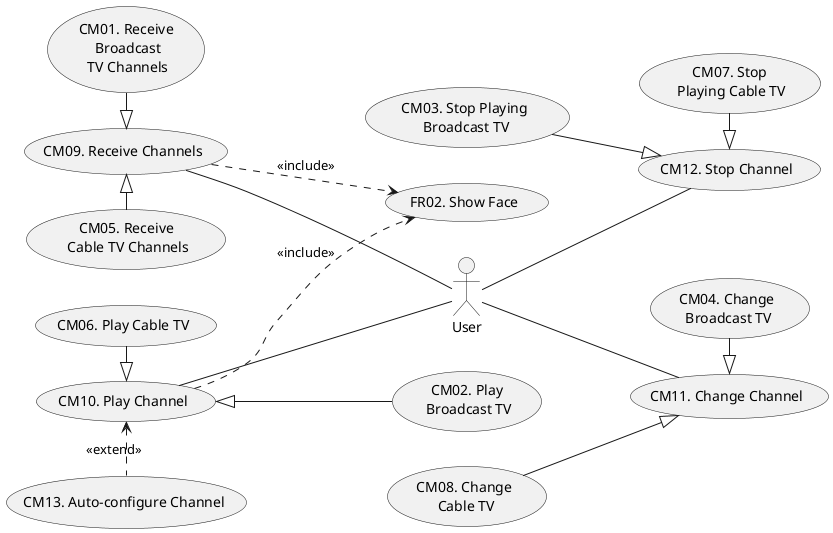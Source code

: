 @startuml
skinparam shadowing false
left to right direction
skinparam backgroundcolor transparent

' Channel Management -> CM
(CM01. Receive\n Broadcast\n TV Channels) as CM01
(CM02. Play\n Broadcast TV) as CM02
(CM03. Stop Playing\n Broadcast TV) as CM03
(CM04. Change\n Broadcast TV) as CM04
(CM05. Receive\n Cable TV Channels) as CM05
(CM06. Play Cable TV) as CM06
(CM07. Stop\n Playing Cable TV) as CM07
(CM08. Change\n Cable TV) as CM08
(CM09. Receive Channels) as CM09
(CM10. Play Channel) as CM10
(CM11. Change Channel) as CM11
(CM12. Stop Channel) as CM12
(CM13. Auto-configure Channel) as CM13

(FR02. Show Face) as FR02

CM09 -- :User:
CM01 -|> CM09
CM09 ..> FR02 : <<include>>
CM10 -- :User:
CM10 <|-- CM02
CM10 ..> FR02 : <<include>>

CM03 --|> CM12
CM07 -|> CM12
:User: -- CM12

:User: -- CM11
CM04 -|> CM11
CM09 <|- CM05
CM06 -|> CM10
CM08 --|> CM11
CM10 <. CM13: <<extend>>

@enduml
